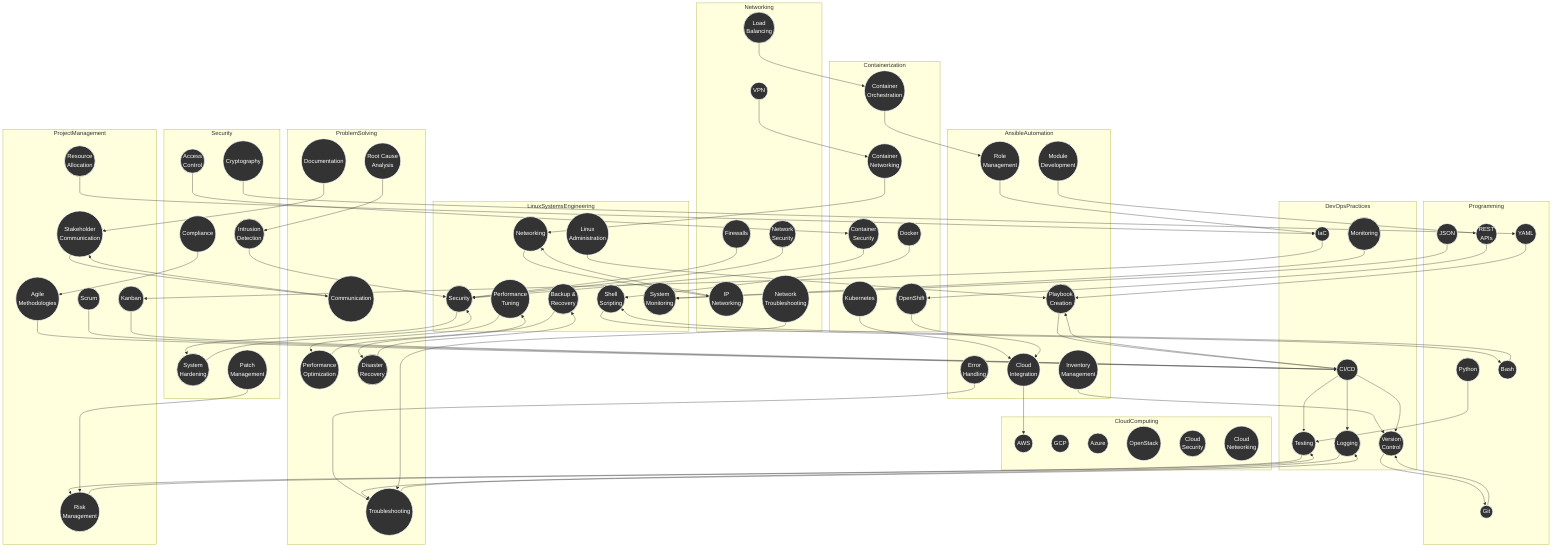 graph TB
subgraph LinuxSystemsEngineering
style LSE1 fill:#333333,stroke:#ffffff, stroke-width: 2px, color:#ffffff
LSE1((Linux<br>Administration))
style LSE2 fill:#333333,stroke:#ffffff, stroke-width: 2px,color:#ffffff
LSE2((Networking))
style LSE3 fill:#333333,stroke:#ffffff, stroke-width: 2px,color:#ffffff
LSE3((Security))
style LSE4 fill:#333333,stroke:#ffffff, stroke-width: 2px,color:#ffffff
LSE4((Performance<br>Tuning))
style LSE5 fill:#333333,stroke:#ffffff, stroke-width: 2px,color:#ffffff
LSE5((Backup &<br>Recovery))
style LSE6 fill:#333333,stroke:#ffffff, stroke-width: 2px,color:#ffffff
LSE6((Shell<br>Scripting))
style LSE7 fill:#333333,stroke:#ffffff, stroke-width: 2px,color:#ffffff
LSE7((System<br>Monitoring))
end

subgraph AnsibleAutomation
style AA1 fill:#333333,stroke:#ffffff, stroke-width: 2px,color:#ffffff
AA1((Playbook<br>Creation))
style AA2 fill:#333333,stroke:#ffffff, stroke-width: 2px,color:#ffffff
AA2((Role<br>Management))
style AA3 fill:#333333,stroke:#ffffff, stroke-width: 2px,color:#ffffff
AA3((Inventory<br>Management))
style AA4 fill:#333333,stroke:#ffffff, stroke-width: 2px,color:#ffffff
AA4((Module<br>Development))
style AA5 fill:#333333,stroke:#ffffff, stroke-width: 2px,color:#ffffff
AA5((Error<br>Handling))
style AA6 fill:#333333,stroke:#ffffff, stroke-width: 2px,color:#ffffff
AA6((Cloud<br>Integration))
end

subgraph CloudComputing
style CC1 fill:#333333,stroke:#ffffff, stroke-width: 2px,color:#ffffff
CC1((AWS))
style CC2 fill:#333333,stroke:#ffffff, stroke-width: 2px,color:#ffffff
CC2((GCP))
style CC3 fill:#333333,stroke:#ffffff, stroke-width: 2px,color:#ffffff
CC3((Azure))
style CC4 fill:#333333,stroke:#ffffff, stroke-width: 2px,color:#ffffff
CC4((OpenStack))
style CC5 fill:#333333,stroke:#ffffff, stroke-width: 2px,color:#ffffff
CC5((Cloud<br>Security))
style CC6 fill:#333333,stroke:#ffffff, stroke-width: 2px,color:#ffffff
CC6((Cloud<br>Networking))
end

subgraph Containerization
style CZ1 fill:#333333,stroke:#ffffff, stroke-width: 2px,color:#ffffff
CZ1((Docker))
style CZ2 fill:#333333,stroke:#ffffff, stroke-width: 2px,color:#ffffff
CZ2((Kubernetes))
style CZ3 fill:#333333,stroke:#ffffff, stroke-width: 2px,color:#ffffff
CZ3((OpenShift))
style CZ4 fill:#333333,stroke:#ffffff, stroke-width: 2px,color:#ffffff
CZ4((Container<br>Security))
style CZ5 fill:#333333,stroke:#ffffff, stroke-width: 2px,color:#ffffff
CZ5((Container<br>Networking))
style CZ6 fill:#333333,stroke:#ffffff, stroke-width: 2px,color:#ffffff
CZ6((Container<br>Orchestration))
end

subgraph DevOpsPractices
style DOP1 fill:#333333,stroke:#ffffff, stroke-width: 2px,color:#ffffff
DOP1((CI/CD))
style DOP2 fill:#333333,stroke:#ffffff, stroke-width: 2px,color:#ffffff
DOP2((IaC))
style DOP3 fill:#333333,stroke:#ffffff, stroke-width: 2px,color:#ffffff
DOP3((Version<br>Control))
style DOP4 fill:#333333,stroke:#ffffff, stroke-width: 2px,color:#ffffff
DOP4((Testing))
style DOP5 fill:#333333,stroke:#ffffff, stroke-width: 2px,color:#ffffff
DOP5((Monitoring))
style DOP6 fill:#333333,stroke:#ffffff, stroke-width: 2px,color:#ffffff
DOP6((Logging))
end

subgraph Networking
style NT1 fill:#333333,stroke:#ffffff, stroke-width: 2px,color:#ffffff
NT1((IP<br>Networking))
style NT2 fill:#333333,stroke:#ffffff, stroke-width: 2px,color:#ffffff
NT2((Firewalls))
style NT3 fill:#333333,stroke:#ffffff, stroke-width: 2px,color:#ffffff
NT3((VPN))
style NT4 fill:#333333,stroke:#ffffff, stroke-width: 2px,color:#ffffff
NT4((Load<br>Balancing))
style NT5 fill:#333333,stroke:#ffffff, stroke-width: 2px,color:#ffffff
NT5((Network<br>Troubleshooting))
style NT6 fill:#333333,stroke:#ffffff, stroke-width: 2px,color:#ffffff
NT6((Network<br>Security))
end

subgraph Security
style SEC1 fill:#333333,stroke:#ffffff, stroke-width: 2px,color:#ffffff
SEC1((System<br>Hardening))
style SEC2 fill:#333333,stroke:#ffffff, stroke-width: 2px,color:#ffffff
SEC2((Intrusion<br>Detection))
style SEC3 fill:#333333,stroke:#ffffff, stroke-width: 2px,color:#ffffff
SEC3((Patch<br>Management))
style SEC4 fill:#333333,stroke:#ffffff, stroke-width: 2px,color:#ffffff
SEC4((Access<br>Control))
style SEC5 fill:#333333,stroke:#ffffff, stroke-width: 2px,color:#ffffff
SEC5((Cryptography))
style SEC6 fill:#333333,stroke:#ffffff, stroke-width: 2px,color:#ffffff
SEC6((Compliance))
end

subgraph Programming
style PRG1 fill:#333333,stroke:#ffffff, stroke-width: 2px,color:#ffffff
PRG1((Python))
style PRG2 fill:#333333,stroke:#ffffff, stroke-width: 2px,color:#ffffff
PRG2((Bash))
style PRG3 fill:#333333,stroke:#ffffff, stroke-width: 2px,color:#ffffff
PRG3((YAML))
style PRG4 fill:#333333,stroke:#ffffff, stroke-width: 2px,color:#ffffff
PRG4((JSON))
style PRG5 fill:#333333,stroke:#ffffff, stroke-width: 2px,color:#ffffff
PRG5((REST<br>APIs))
style PRG6 fill:#333333,stroke:#ffffff, stroke-width: 2px,color:#ffffff
PRG6((Git))
end

subgraph ProblemSolving
style PS1 fill:#333333,stroke:#ffffff, stroke-width: 2px,color:#ffffff
PS1((Troubleshooting))
style PS2 fill:#333333,stroke:#ffffff, stroke-width: 2px,color:#ffffff
PS2((Root Cause<br>Analysis))
style PS3 fill:#333333,stroke:#ffffff, stroke-width: 2px,color:#ffffff
PS3((Performance<br>Optimization))
style PS4 fill:#333333,stroke:#ffffff, stroke-width: 2px,color:#ffffff
PS4((Disaster<br>Recovery))
style PS5 fill:#333333,stroke:#ffffff, stroke-width: 2px,color:#ffffff
PS5((Documentation))
style PS6 fill:#333333,stroke:#ffffff, stroke-width: 2px,color:#ffffff
PS6((Communication))
end

subgraph ProjectManagement
style PM1 fill:#333333,stroke:#ffffff, stroke-width: 2px,color:#ffffff
PM1((Agile<br>Methodologies))
style PM2 fill:#333333,stroke:#ffffff, stroke-width: 2px,color:#ffffff
PM2((Scrum))
style PM3 fill:#333333,stroke:#ffffff, stroke-width: 2px,color:#ffffff
PM3((Kanban))
style PM4 fill:#333333,stroke:#ffffff, stroke-width: 2px,color:#ffffff
PM4((Risk<br>Management))
style PM5 fill:#333333,stroke:#ffffff, stroke-width: 2px,color:#ffffff
PM5((Stakeholder<br>Communication))
style PM6 fill:#333333,stroke:#ffffff, stroke-width: 2px,color:#ffffff
PM6((Resource<br>Allocation))
end

LSE1-->AA1
LSE2-->NT1
LSE3-->SEC1
LSE4-->PS3
LSE5-->PS4
LSE6-->PRG2

AA1-->DOP1
AA2-->DOP2
AA3-->DOP3
AA4-->PRG5
AA5-->PS1
AA6-->CC1

CZ1-->LSE6
CZ2-->AA6
CZ3-->AA6
CZ4-->LSE3
CZ5-->LSE2
CZ6-->AA2

DOP1-->AA1
DOP1-->DOP6
DOP1-->DOP3
DOP1-->DOP4
DOP2-->PM3
DOP3-->PRG6
DOP4-->PM4
DOP5-->LSE7
DOP6-->PS1

NT1-->LSE2
NT2-->LSE3
NT3-->CZ5
NT4-->CZ6
NT5-->PS1
NT6-->LSE3

SEC1-->LSE3
SEC2-->LSE3
SEC3-->PM4
SEC4-->CZ4
SEC5-->PRG3
SEC6-->PM1

PRG1-->DOP4
PRG2-->LSE6
PRG3-->AA1
PRG4-->LSE7
PRG5-->CZ3
PRG6-->DOP3

PS1-->DOP6
PS2-->SEC2
PS3-->LSE4
PS4-->LSE5
PS5-->PM5
PS6-->PM5

PM1-->DOP1
PM2-->DOP1
PM3-->DOP1
PM4-->DOP4
PM5-->PS6
PM6-->DOP2

linkStyle default interpolate basis